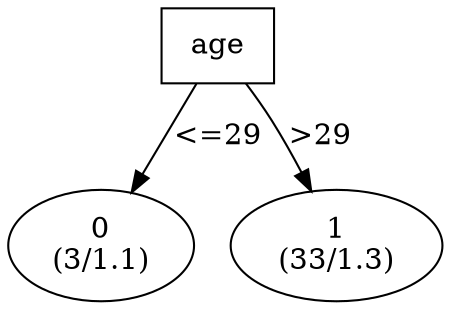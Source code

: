 digraph YaDT {
n0 [ shape=box, label="age\n"]
n0 -> n1 [label="<=29"]
n1 [ shape=ellipse, label="0\n(3/1.1)"]
n0 -> n2 [label=">29"]
n2 [ shape=ellipse, label="1\n(33/1.3)"]
}
